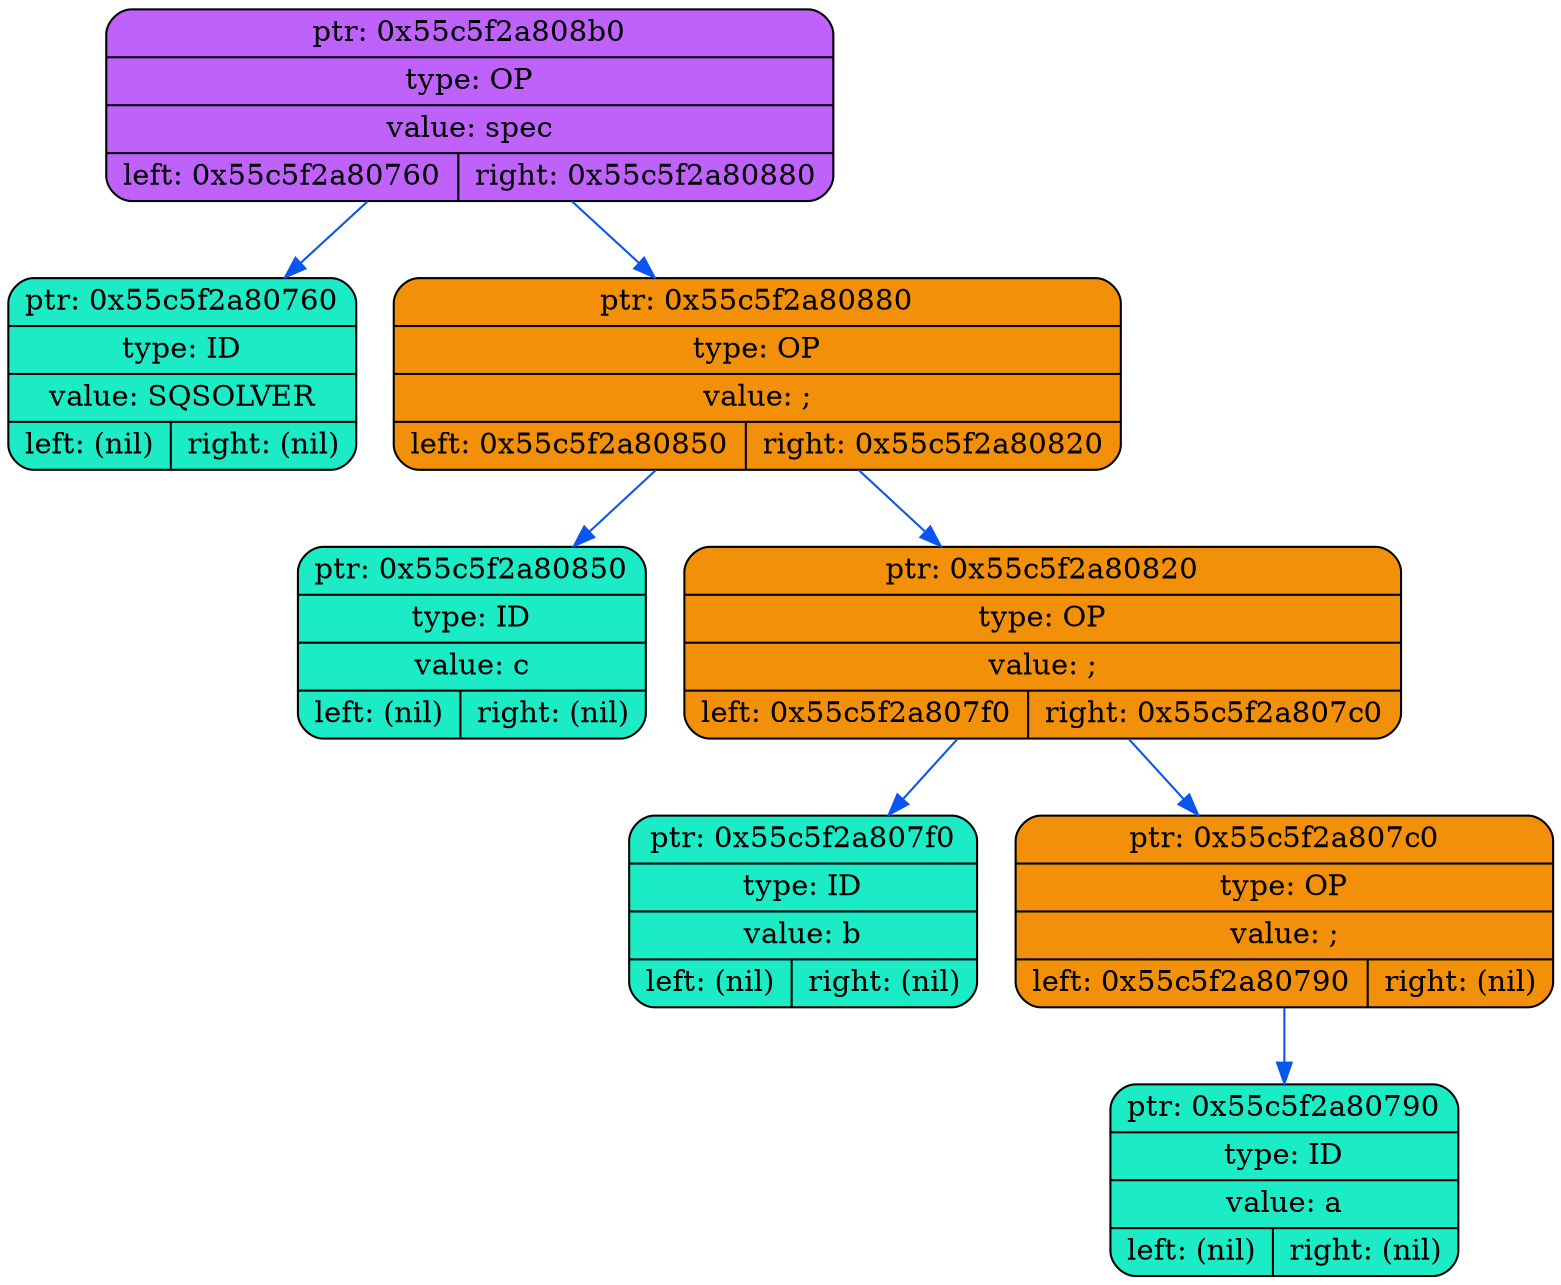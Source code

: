 digraph
{
    rankdir=TP

        node0x55c5f2a808b0[shape=record,style="rounded,filled",fillcolor="#BF62FC",label="{ ptr: 0x55c5f2a808b0 | type: OP | value: spec| { left: 0x55c5f2a80760 | right: 0x55c5f2a80880 }}"];
    node0x55c5f2a808b0 -> node0x55c5f2a80760[color="#0855F0"]
    node0x55c5f2a80760[shape=record,style="rounded,filled",fillcolor="#1BECC5",label="{ ptr: 0x55c5f2a80760 | type: ID | value: SQSOLVER| { left: (nil) | right: (nil) }}"];
    node0x55c5f2a808b0 -> node0x55c5f2a80880[color="#0855F0"]
    node0x55c5f2a80880[shape=record,style="rounded,filled",fillcolor="#F2900A",label="{ ptr: 0x55c5f2a80880 | type: OP | value: ;| { left: 0x55c5f2a80850 | right: 0x55c5f2a80820 }}"];
    node0x55c5f2a80880 -> node0x55c5f2a80850[color="#0855F0"]
    node0x55c5f2a80850[shape=record,style="rounded,filled",fillcolor="#1BECC5",label="{ ptr: 0x55c5f2a80850 | type: ID | value: c| { left: (nil) | right: (nil) }}"];
    node0x55c5f2a80880 -> node0x55c5f2a80820[color="#0855F0"]
    node0x55c5f2a80820[shape=record,style="rounded,filled",fillcolor="#F2900A",label="{ ptr: 0x55c5f2a80820 | type: OP | value: ;| { left: 0x55c5f2a807f0 | right: 0x55c5f2a807c0 }}"];
    node0x55c5f2a80820 -> node0x55c5f2a807f0[color="#0855F0"]
    node0x55c5f2a807f0[shape=record,style="rounded,filled",fillcolor="#1BECC5",label="{ ptr: 0x55c5f2a807f0 | type: ID | value: b| { left: (nil) | right: (nil) }}"];
    node0x55c5f2a80820 -> node0x55c5f2a807c0[color="#0855F0"]
    node0x55c5f2a807c0[shape=record,style="rounded,filled",fillcolor="#F2900A",label="{ ptr: 0x55c5f2a807c0 | type: OP | value: ;| { left: 0x55c5f2a80790 | right: (nil) }}"];
    node0x55c5f2a807c0 -> node0x55c5f2a80790[color="#0855F0"]
    node0x55c5f2a80790[shape=record,style="rounded,filled",fillcolor="#1BECC5",label="{ ptr: 0x55c5f2a80790 | type: ID | value: a| { left: (nil) | right: (nil) }}"];
}